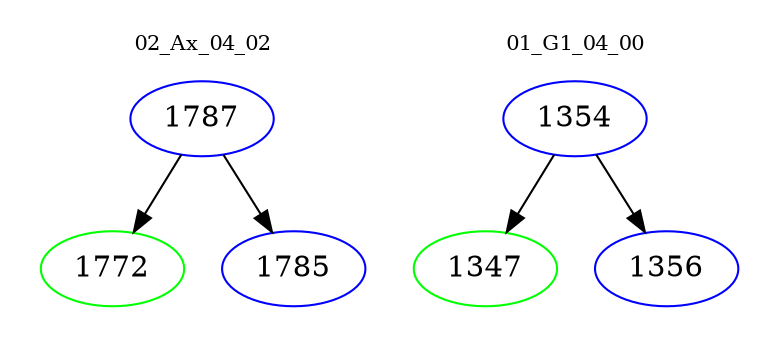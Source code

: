 digraph{
subgraph cluster_0 {
color = white
label = "02_Ax_04_02";
fontsize=10;
T0_1787 [label="1787", color="blue"]
T0_1787 -> T0_1772 [color="black"]
T0_1772 [label="1772", color="green"]
T0_1787 -> T0_1785 [color="black"]
T0_1785 [label="1785", color="blue"]
}
subgraph cluster_1 {
color = white
label = "01_G1_04_00";
fontsize=10;
T1_1354 [label="1354", color="blue"]
T1_1354 -> T1_1347 [color="black"]
T1_1347 [label="1347", color="green"]
T1_1354 -> T1_1356 [color="black"]
T1_1356 [label="1356", color="blue"]
}
}
